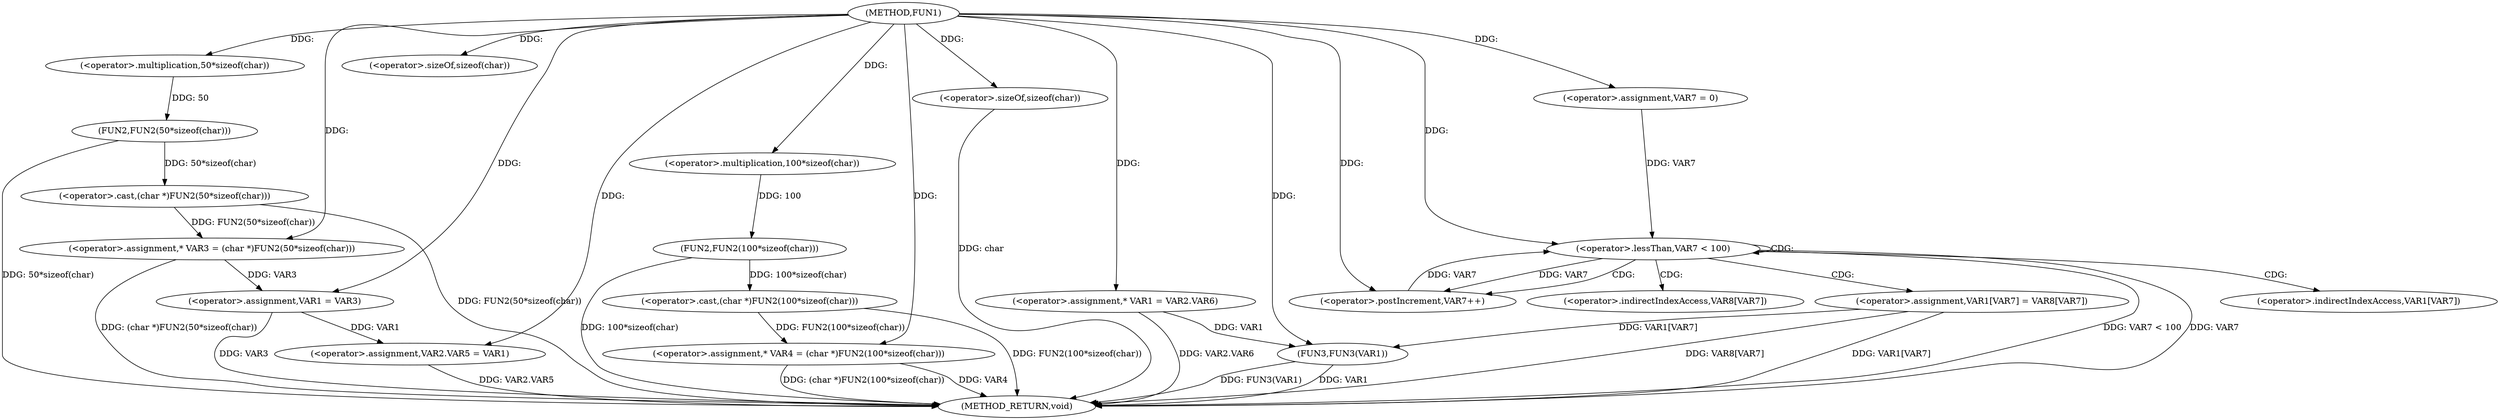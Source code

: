 digraph FUN1 {  
"1000100" [label = "(METHOD,FUN1)" ]
"1000161" [label = "(METHOD_RETURN,void)" ]
"1000105" [label = "(<operator>.assignment,* VAR3 = (char *)FUN2(50*sizeof(char)))" ]
"1000107" [label = "(<operator>.cast,(char *)FUN2(50*sizeof(char)))" ]
"1000109" [label = "(FUN2,FUN2(50*sizeof(char)))" ]
"1000110" [label = "(<operator>.multiplication,50*sizeof(char))" ]
"1000112" [label = "(<operator>.sizeOf,sizeof(char))" ]
"1000115" [label = "(<operator>.assignment,* VAR4 = (char *)FUN2(100*sizeof(char)))" ]
"1000117" [label = "(<operator>.cast,(char *)FUN2(100*sizeof(char)))" ]
"1000119" [label = "(FUN2,FUN2(100*sizeof(char)))" ]
"1000120" [label = "(<operator>.multiplication,100*sizeof(char))" ]
"1000122" [label = "(<operator>.sizeOf,sizeof(char))" ]
"1000124" [label = "(<operator>.assignment,VAR1 = VAR3)" ]
"1000127" [label = "(<operator>.assignment,VAR2.VAR5 = VAR1)" ]
"1000134" [label = "(<operator>.assignment,* VAR1 = VAR2.VAR6)" ]
"1000143" [label = "(<operator>.assignment,VAR7 = 0)" ]
"1000146" [label = "(<operator>.lessThan,VAR7 < 100)" ]
"1000149" [label = "(<operator>.postIncrement,VAR7++)" ]
"1000152" [label = "(<operator>.assignment,VAR1[VAR7] = VAR8[VAR7])" ]
"1000159" [label = "(FUN3,FUN3(VAR1))" ]
"1000153" [label = "(<operator>.indirectIndexAccess,VAR1[VAR7])" ]
"1000156" [label = "(<operator>.indirectIndexAccess,VAR8[VAR7])" ]
  "1000124" -> "1000161"  [ label = "DDG: VAR3"] 
  "1000105" -> "1000161"  [ label = "DDG: (char *)FUN2(50*sizeof(char))"] 
  "1000159" -> "1000161"  [ label = "DDG: VAR1"] 
  "1000122" -> "1000161"  [ label = "DDG: char"] 
  "1000117" -> "1000161"  [ label = "DDG: FUN2(100*sizeof(char))"] 
  "1000146" -> "1000161"  [ label = "DDG: VAR7 < 100"] 
  "1000107" -> "1000161"  [ label = "DDG: FUN2(50*sizeof(char))"] 
  "1000159" -> "1000161"  [ label = "DDG: FUN3(VAR1)"] 
  "1000115" -> "1000161"  [ label = "DDG: (char *)FUN2(100*sizeof(char))"] 
  "1000152" -> "1000161"  [ label = "DDG: VAR1[VAR7]"] 
  "1000109" -> "1000161"  [ label = "DDG: 50*sizeof(char)"] 
  "1000119" -> "1000161"  [ label = "DDG: 100*sizeof(char)"] 
  "1000134" -> "1000161"  [ label = "DDG: VAR2.VAR6"] 
  "1000127" -> "1000161"  [ label = "DDG: VAR2.VAR5"] 
  "1000152" -> "1000161"  [ label = "DDG: VAR8[VAR7]"] 
  "1000146" -> "1000161"  [ label = "DDG: VAR7"] 
  "1000115" -> "1000161"  [ label = "DDG: VAR4"] 
  "1000107" -> "1000105"  [ label = "DDG: FUN2(50*sizeof(char))"] 
  "1000100" -> "1000105"  [ label = "DDG: "] 
  "1000109" -> "1000107"  [ label = "DDG: 50*sizeof(char)"] 
  "1000110" -> "1000109"  [ label = "DDG: 50"] 
  "1000100" -> "1000110"  [ label = "DDG: "] 
  "1000100" -> "1000112"  [ label = "DDG: "] 
  "1000117" -> "1000115"  [ label = "DDG: FUN2(100*sizeof(char))"] 
  "1000100" -> "1000115"  [ label = "DDG: "] 
  "1000119" -> "1000117"  [ label = "DDG: 100*sizeof(char)"] 
  "1000120" -> "1000119"  [ label = "DDG: 100"] 
  "1000100" -> "1000120"  [ label = "DDG: "] 
  "1000100" -> "1000122"  [ label = "DDG: "] 
  "1000105" -> "1000124"  [ label = "DDG: VAR3"] 
  "1000100" -> "1000124"  [ label = "DDG: "] 
  "1000124" -> "1000127"  [ label = "DDG: VAR1"] 
  "1000100" -> "1000127"  [ label = "DDG: "] 
  "1000100" -> "1000134"  [ label = "DDG: "] 
  "1000100" -> "1000143"  [ label = "DDG: "] 
  "1000143" -> "1000146"  [ label = "DDG: VAR7"] 
  "1000149" -> "1000146"  [ label = "DDG: VAR7"] 
  "1000100" -> "1000146"  [ label = "DDG: "] 
  "1000146" -> "1000149"  [ label = "DDG: VAR7"] 
  "1000100" -> "1000149"  [ label = "DDG: "] 
  "1000152" -> "1000159"  [ label = "DDG: VAR1[VAR7]"] 
  "1000134" -> "1000159"  [ label = "DDG: VAR1"] 
  "1000100" -> "1000159"  [ label = "DDG: "] 
  "1000146" -> "1000156"  [ label = "CDG: "] 
  "1000146" -> "1000153"  [ label = "CDG: "] 
  "1000146" -> "1000152"  [ label = "CDG: "] 
  "1000146" -> "1000146"  [ label = "CDG: "] 
  "1000146" -> "1000149"  [ label = "CDG: "] 
}
